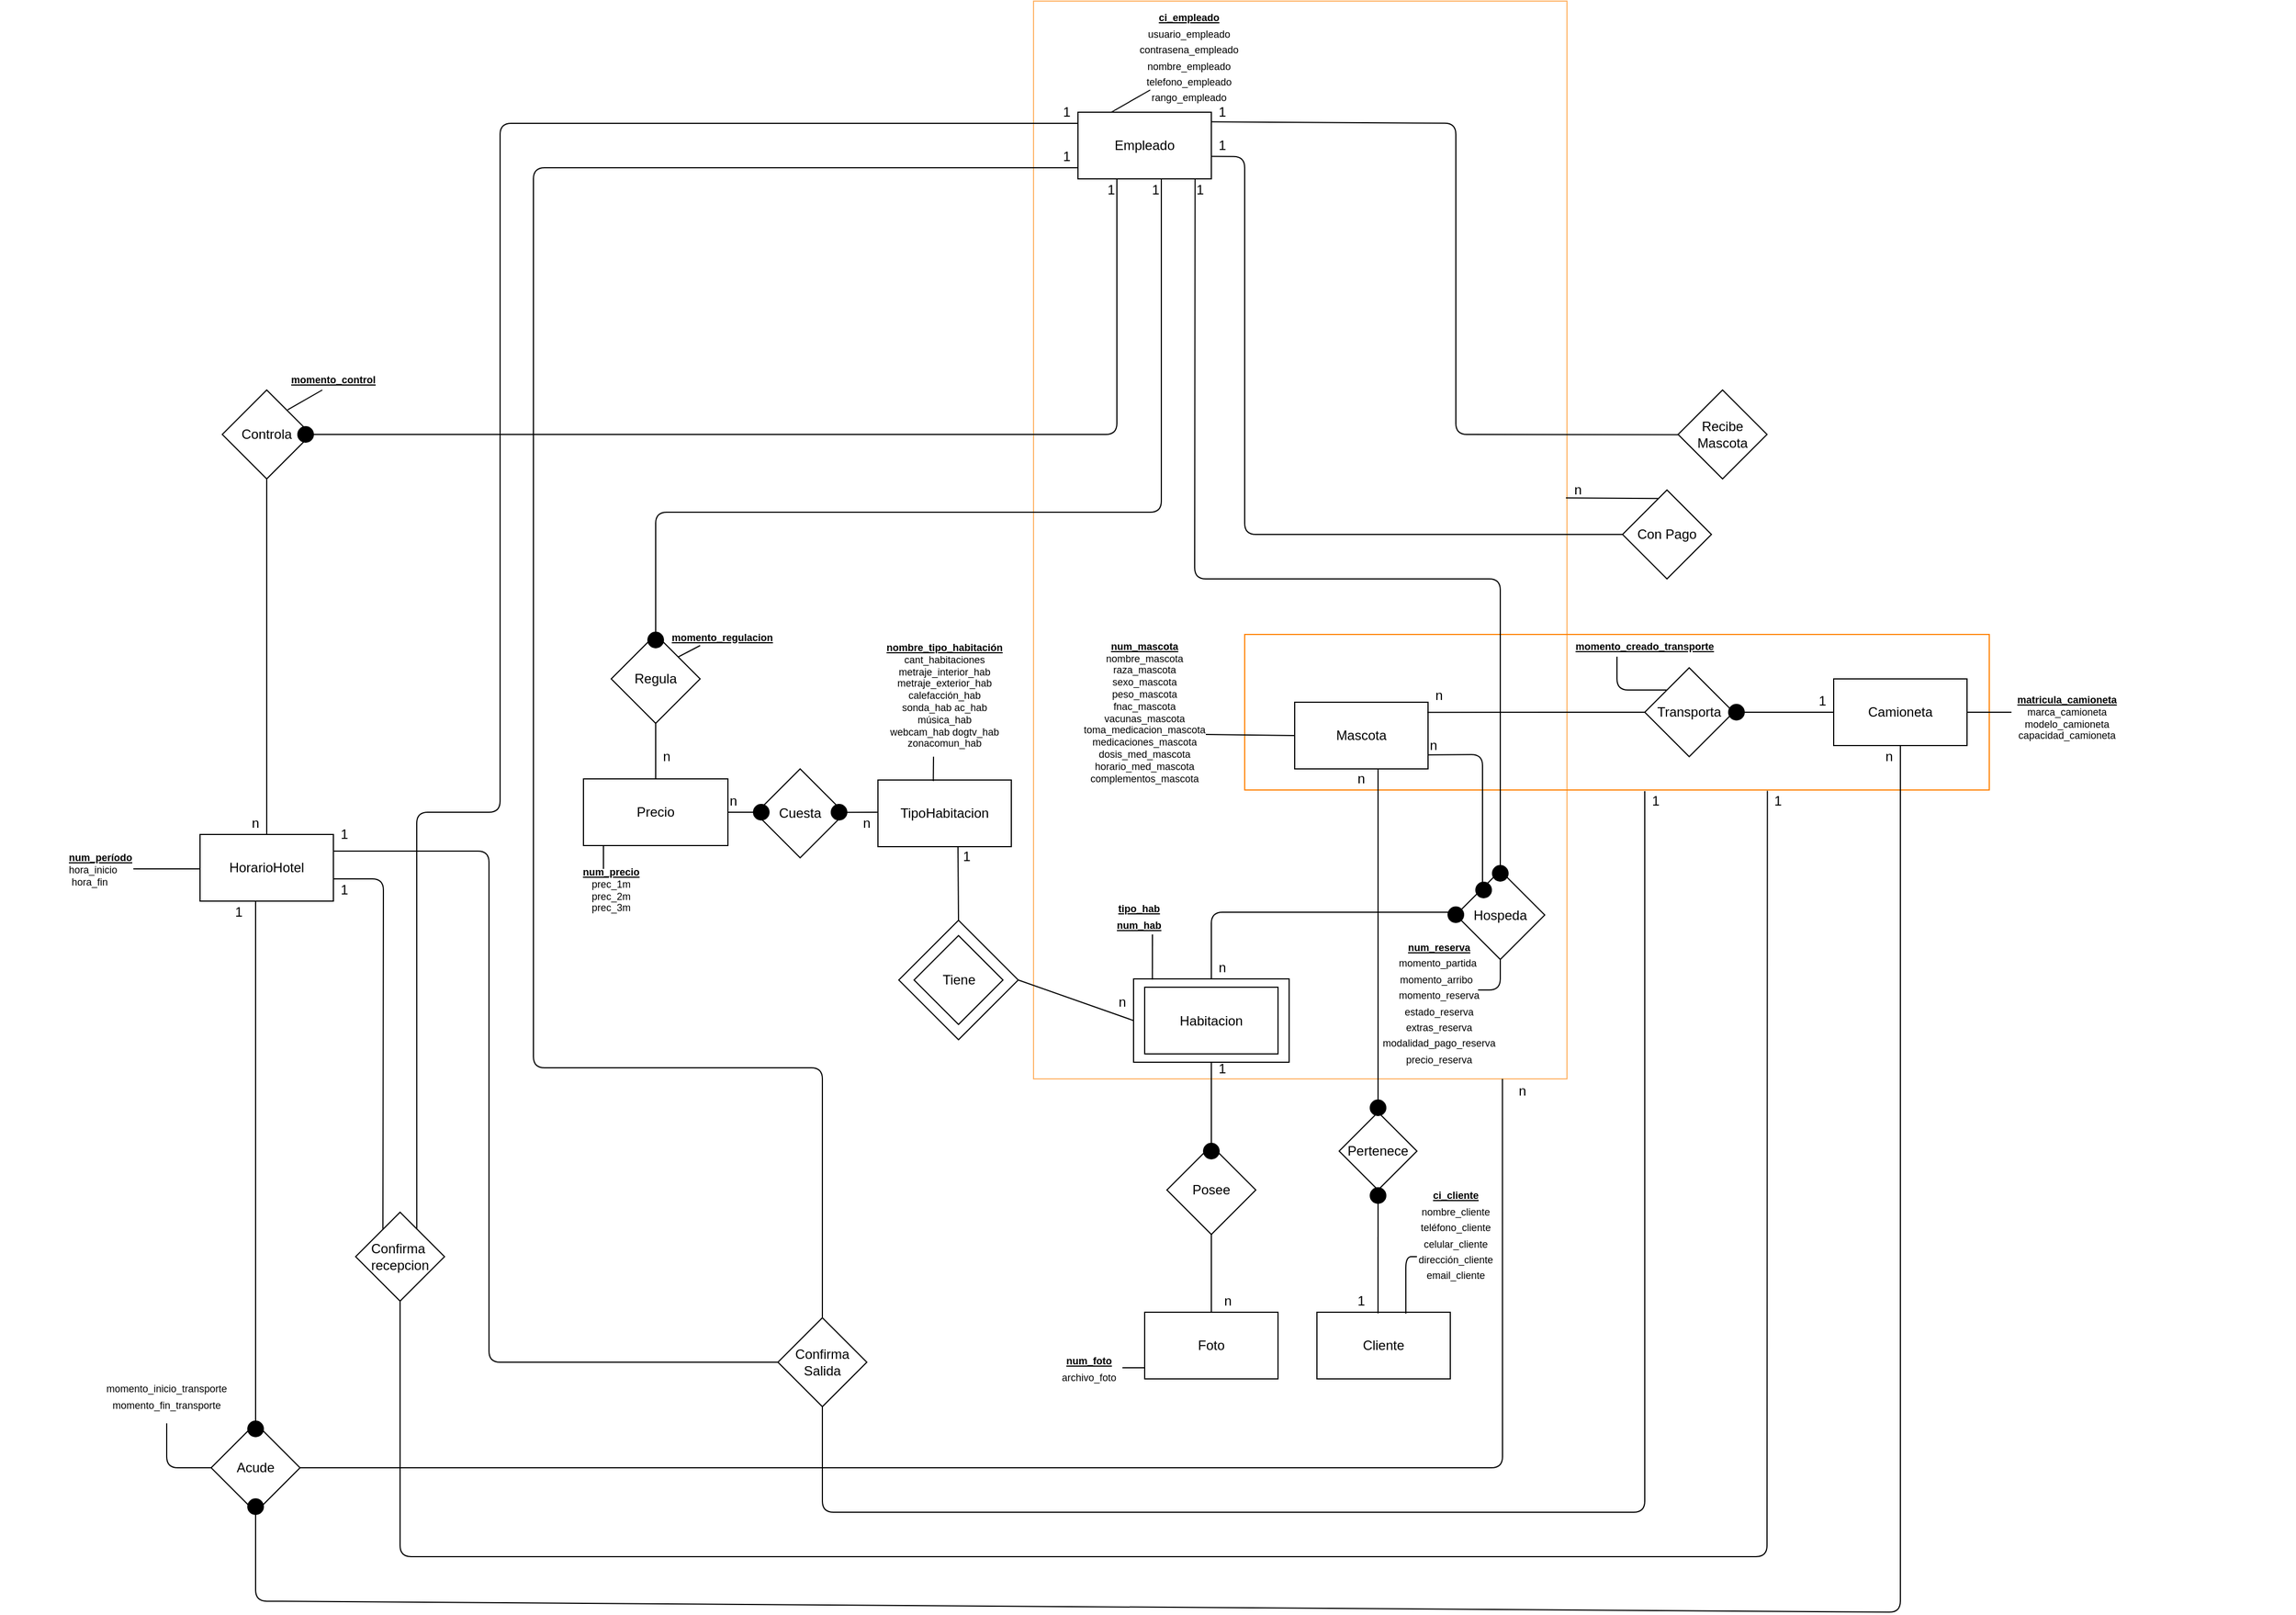 <mxfile version="13.6.5" type="device"><diagram id="R2lEEEUBdFMjLlhIrx00" name="Page-1"><mxGraphModel dx="1840" dy="65" grid="1" gridSize="10" guides="1" tooltips="1" connect="1" arrows="1" fold="1" page="1" pageScale="1" pageWidth="850" pageHeight="1100" math="0" shadow="0" extFonts="Permanent Marker^https://fonts.googleapis.com/css?family=Permanent+Marker"><root><mxCell id="0"/><mxCell id="1" parent="0"/><mxCell id="GEWgWYs4xer3ZVbn4PvN-1" value="" style="rounded=0;whiteSpace=wrap;html=1;strokeColor=#FFB366;" parent="1" vertex="1"><mxGeometry x="-500" y="60" width="480" height="970" as="geometry"/></mxCell><mxCell id="OucePZvHIVK3JyvwPsfm-36" value="" style="rhombus;whiteSpace=wrap;html=1;" parent="1" vertex="1"><mxGeometry x="-621.25" y="887.25" width="107.5" height="107.5" as="geometry"/></mxCell><mxCell id="OucePZvHIVK3JyvwPsfm-35" value="" style="rhombus;whiteSpace=wrap;html=1;" parent="1" vertex="1"><mxGeometry x="-607.5" y="901" width="80" height="80" as="geometry"/></mxCell><mxCell id="OucePZvHIVK3JyvwPsfm-33" value="" style="rounded=0;whiteSpace=wrap;html=1;" parent="1" vertex="1"><mxGeometry x="-410" y="940" width="140" height="75" as="geometry"/></mxCell><mxCell id="7CC3G2kQGljSHIAsXwbd-11" value="Cliente" style="rounded=0;whiteSpace=wrap;html=1;" parent="1" vertex="1"><mxGeometry x="-245" y="1240" width="120" height="60" as="geometry"/></mxCell><mxCell id="7CC3G2kQGljSHIAsXwbd-14" value="Empleado" style="rounded=0;whiteSpace=wrap;html=1;" parent="1" vertex="1"><mxGeometry x="-460" y="160" width="120" height="60" as="geometry"/></mxCell><mxCell id="7CC3G2kQGljSHIAsXwbd-26" value="" style="group;direction=west;" parent="1" vertex="1" connectable="0"><mxGeometry x="130" y="660" width="505" height="110" as="geometry"/></mxCell><mxCell id="7CC3G2kQGljSHIAsXwbd-90" value="" style="rounded=0;whiteSpace=wrap;html=1;strokeWidth=1;fillColor=none;strokeColor=#FF8000;" parent="7CC3G2kQGljSHIAsXwbd-26" vertex="1"><mxGeometry x="-440" y="-30" width="670" height="140" as="geometry"/></mxCell><mxCell id="sfDtCCk9k0Juk_KErvTR-38" value="n" style="text;html=1;strokeColor=none;fillColor=none;align=center;verticalAlign=middle;whiteSpace=wrap;rounded=0;" vertex="1" parent="7CC3G2kQGljSHIAsXwbd-26"><mxGeometry x="-285" y="15" width="40" height="20" as="geometry"/></mxCell><mxCell id="sfDtCCk9k0Juk_KErvTR-39" value="1" style="text;html=1;strokeColor=none;fillColor=none;align=center;verticalAlign=middle;whiteSpace=wrap;rounded=0;" vertex="1" parent="7CC3G2kQGljSHIAsXwbd-26"><mxGeometry x="60" y="20" width="40" height="20" as="geometry"/></mxCell><mxCell id="sfDtCCk9k0Juk_KErvTR-46" value="n" style="text;html=1;strokeColor=none;fillColor=none;align=center;verticalAlign=middle;whiteSpace=wrap;rounded=0;" vertex="1" parent="7CC3G2kQGljSHIAsXwbd-26"><mxGeometry x="120" y="70" width="40" height="20" as="geometry"/></mxCell><mxCell id="sfDtCCk9k0Juk_KErvTR-76" value="&lt;p class=&quot;MsoNormal&quot; style=&quot;font-size: 9px&quot;&gt;&lt;b&gt;&lt;u&gt;&lt;span lang=&quot;ES-UY&quot; style=&quot;line-height: 107%&quot;&gt;matricula_camioneta&lt;/span&gt;&lt;/u&gt;&lt;/b&gt;&lt;span lang=&quot;ES-UY&quot; style=&quot;line-height: 107%&quot;&gt;&lt;br/&gt;marca_camioneta modelo_camioneta capacidad_camioneta&lt;/span&gt;&lt;/p&gt;" style="text;html=1;strokeColor=none;fillColor=none;align=center;verticalAlign=middle;whiteSpace=wrap;rounded=0;" vertex="1" parent="7CC3G2kQGljSHIAsXwbd-26"><mxGeometry x="280" y="35" width="40" height="20" as="geometry"/></mxCell><mxCell id="sfDtCCk9k0Juk_KErvTR-84" value="" style="endArrow=none;html=1;entryX=0;entryY=0;entryDx=0;entryDy=0;" edge="1" parent="7CC3G2kQGljSHIAsXwbd-26" target="7CC3G2kQGljSHIAsXwbd-22"><mxGeometry width="50" height="50" relative="1" as="geometry"><mxPoint x="-105" y="-10" as="sourcePoint"/><mxPoint x="-70" y="-10" as="targetPoint"/><Array as="points"><mxPoint x="-105" y="20"/></Array></mxGeometry></mxCell><mxCell id="7CC3G2kQGljSHIAsXwbd-34" value="" style="group" parent="1" vertex="1" connectable="0"><mxGeometry x="-1430" y="660" width="300" height="220" as="geometry"/></mxCell><mxCell id="7CC3G2kQGljSHIAsXwbd-31" value="" style="endArrow=none;html=1;strokeColor=#000000;" parent="7CC3G2kQGljSHIAsXwbd-34" edge="1"><mxGeometry width="50" height="50" relative="1" as="geometry"><mxPoint x="240" y="150" as="sourcePoint"/><mxPoint x="240" y="90" as="targetPoint"/></mxGeometry></mxCell><mxCell id="7CC3G2kQGljSHIAsXwbd-33" value="HorarioHotel" style="rounded=0;whiteSpace=wrap;html=1;strokeColor=#000000;strokeWidth=1;fillColor=#FFFFFF;" parent="7CC3G2kQGljSHIAsXwbd-34" vertex="1"><mxGeometry x="180" y="150" width="120" height="60" as="geometry"/></mxCell><mxCell id="7CC3G2kQGljSHIAsXwbd-194" value="n" style="text;html=1;strokeColor=none;fillColor=none;align=center;verticalAlign=middle;whiteSpace=wrap;rounded=0;" parent="7CC3G2kQGljSHIAsXwbd-34" vertex="1"><mxGeometry x="210" y="130" width="40" height="20" as="geometry"/></mxCell><mxCell id="sfDtCCk9k0Juk_KErvTR-69" value="&lt;p class=&quot;MsoNormal&quot; style=&quot;font-size: 9px&quot;&gt;&lt;b&gt;&lt;u&gt;&lt;span lang=&quot;ES-UY&quot; style=&quot;line-height: 107%&quot;&gt;num_período&lt;/span&gt;&lt;/u&gt;&lt;/b&gt;&lt;span lang=&quot;ES-UY&quot; style=&quot;line-height: 107%&quot;&gt;&lt;br&gt;hora_inicio&amp;nbsp; &amp;nbsp; &amp;nbsp; &amp;nbsp; &amp;nbsp; &amp;nbsp; &amp;nbsp; &amp;nbsp; &amp;nbsp; &amp;nbsp; &amp;nbsp; &amp;nbsp; &amp;nbsp; &amp;nbsp; &amp;nbsp; &amp;nbsp; &amp;nbsp; &amp;nbsp; &amp;nbsp;&lt;/span&gt;&lt;span&gt;hora_fin&lt;/span&gt;&lt;/p&gt;" style="text;whiteSpace=wrap;html=1;" vertex="1" parent="7CC3G2kQGljSHIAsXwbd-34"><mxGeometry x="60" y="150" width="170" height="70" as="geometry"/></mxCell><mxCell id="sfDtCCk9k0Juk_KErvTR-70" value="" style="endArrow=none;html=1;entryX=0;entryY=0.5;entryDx=0;entryDy=0;" edge="1" parent="7CC3G2kQGljSHIAsXwbd-34"><mxGeometry width="50" height="50" relative="1" as="geometry"><mxPoint x="120" y="181" as="sourcePoint"/><mxPoint x="180" y="181" as="targetPoint"/></mxGeometry></mxCell><mxCell id="7CC3G2kQGljSHIAsXwbd-48" value="Pertenece" style="rhombus;whiteSpace=wrap;html=1;strokeColor=#000000;strokeWidth=1;fillColor=#FFFFFF;" parent="1" vertex="1"><mxGeometry x="-225" y="1060" width="70" height="70" as="geometry"/></mxCell><mxCell id="7CC3G2kQGljSHIAsXwbd-49" value="" style="endArrow=none;html=1;strokeColor=#000000;exitX=0.5;exitY=0;exitDx=0;exitDy=0;entryX=0.625;entryY=1;entryDx=0;entryDy=0;entryPerimeter=0;" parent="1" source="7CC3G2kQGljSHIAsXwbd-48" target="7CC3G2kQGljSHIAsXwbd-21" edge="1"><mxGeometry width="50" height="50" relative="1" as="geometry"><mxPoint x="-310" y="650" as="sourcePoint"/><mxPoint x="110" y="900" as="targetPoint"/></mxGeometry></mxCell><mxCell id="7CC3G2kQGljSHIAsXwbd-50" value="" style="endArrow=none;html=1;strokeColor=#000000;entryX=0.5;entryY=1;entryDx=0;entryDy=0;exitX=0.75;exitY=1;exitDx=0;exitDy=0;" parent="1" source="7CC3G2kQGljSHIAsXwbd-141" target="7CC3G2kQGljSHIAsXwbd-48" edge="1"><mxGeometry width="50" height="50" relative="1" as="geometry"><mxPoint x="-140" y="950" as="sourcePoint"/><mxPoint x="-140" y="870" as="targetPoint"/></mxGeometry></mxCell><mxCell id="7CC3G2kQGljSHIAsXwbd-51" value="Acude" style="rhombus;whiteSpace=wrap;html=1;strokeColor=#000000;strokeWidth=1;fillColor=#FFFFFF;" parent="1" vertex="1"><mxGeometry x="-1240" y="1340" width="80" height="80" as="geometry"/></mxCell><mxCell id="7CC3G2kQGljSHIAsXwbd-52" value="" style="endArrow=none;html=1;strokeColor=#000000;exitX=0.5;exitY=1;exitDx=0;exitDy=0;entryX=0.5;entryY=1;entryDx=0;entryDy=0;" parent="1" source="7CC3G2kQGljSHIAsXwbd-51" target="7CC3G2kQGljSHIAsXwbd-20" edge="1"><mxGeometry width="50" height="50" relative="1" as="geometry"><mxPoint x="-670" y="1020" as="sourcePoint"/><mxPoint x="250" y="1557.857" as="targetPoint"/><Array as="points"><mxPoint x="-1200" y="1500"/><mxPoint x="280" y="1510"/></Array></mxGeometry></mxCell><mxCell id="7CC3G2kQGljSHIAsXwbd-54" value="Controla" style="rhombus;whiteSpace=wrap;html=1;strokeColor=#000000;strokeWidth=1;fillColor=#FFFFFF;" parent="1" vertex="1"><mxGeometry x="-1230" y="410" width="80" height="80" as="geometry"/></mxCell><mxCell id="7CC3G2kQGljSHIAsXwbd-55" value="" style="endArrow=none;html=1;strokeColor=#000000;exitX=1;exitY=0.5;exitDx=0;exitDy=0;entryX=0;entryY=0;entryDx=0;entryDy=0;" parent="1" source="7CC3G2kQGljSHIAsXwbd-185" edge="1"><mxGeometry width="50" height="50" relative="1" as="geometry"><mxPoint x="-770" y="650" as="sourcePoint"/><mxPoint x="-425" y="220" as="targetPoint"/><Array as="points"><mxPoint x="-425" y="450"/></Array></mxGeometry></mxCell><mxCell id="7CC3G2kQGljSHIAsXwbd-56" value="" style="endArrow=none;html=1;strokeColor=#000000;" parent="1" edge="1"><mxGeometry width="50" height="50" relative="1" as="geometry"><mxPoint x="-1190" y="760" as="sourcePoint"/><mxPoint x="-1190" y="490" as="targetPoint"/><Array as="points"/></mxGeometry></mxCell><mxCell id="7CC3G2kQGljSHIAsXwbd-57" value="" style="endArrow=none;html=1;strokeColor=#000000;exitX=0.5;exitY=0;exitDx=0;exitDy=0;" parent="1" source="7CC3G2kQGljSHIAsXwbd-220" edge="1"><mxGeometry width="50" height="50" relative="1" as="geometry"><mxPoint x="-770" y="650" as="sourcePoint"/><mxPoint x="-1200" y="870" as="targetPoint"/></mxGeometry></mxCell><mxCell id="7CC3G2kQGljSHIAsXwbd-66" value="" style="endArrow=none;html=1;strokeColor=#000000;entryX=0.879;entryY=1;entryDx=0;entryDy=0;entryPerimeter=0;exitX=1;exitY=0.5;exitDx=0;exitDy=0;" parent="1" target="GEWgWYs4xer3ZVbn4PvN-1" edge="1" source="7CC3G2kQGljSHIAsXwbd-51"><mxGeometry width="50" height="50" relative="1" as="geometry"><mxPoint x="-1160" y="1450" as="sourcePoint"/><mxPoint x="-30" y="880" as="targetPoint"/><Array as="points"><mxPoint x="-78" y="1380"/></Array></mxGeometry></mxCell><mxCell id="7CC3G2kQGljSHIAsXwbd-67" value="Con Pago" style="rhombus;whiteSpace=wrap;html=1;strokeColor=#000000;strokeWidth=1;fillColor=#FFFFFF;" parent="1" vertex="1"><mxGeometry x="30" y="500" width="80" height="80" as="geometry"/></mxCell><mxCell id="7CC3G2kQGljSHIAsXwbd-69" value="" style="endArrow=none;html=1;strokeColor=#000000;entryX=0.5;entryY=0;entryDx=0;entryDy=0;exitX=0.384;exitY=-0.02;exitDx=0;exitDy=0;exitPerimeter=0;" parent="1" source="nyrCn9NcDT-2sVOtYzAI-10" target="7CC3G2kQGljSHIAsXwbd-74" edge="1"><mxGeometry width="50" height="50" relative="1" as="geometry"><mxPoint x="-320" y="550" as="sourcePoint"/><mxPoint x="-730" y="552.5" as="targetPoint"/><Array as="points"><mxPoint x="-355" y="580"/><mxPoint x="-80" y="580"/></Array></mxGeometry></mxCell><mxCell id="7CC3G2kQGljSHIAsXwbd-71" value="" style="endArrow=none;html=1;strokeColor=#000000;exitX=0;exitY=0.5;exitDx=0;exitDy=0;entryX=0.996;entryY=0.662;entryDx=0;entryDy=0;entryPerimeter=0;" parent="1" source="7CC3G2kQGljSHIAsXwbd-67" target="7CC3G2kQGljSHIAsXwbd-14" edge="1"><mxGeometry width="50" height="50" relative="1" as="geometry"><mxPoint x="-90" y="650" as="sourcePoint"/><mxPoint x="-310" y="200" as="targetPoint"/><Array as="points"><mxPoint x="-310" y="540"/><mxPoint x="-310" y="200"/></Array></mxGeometry></mxCell><mxCell id="7CC3G2kQGljSHIAsXwbd-72" value="" style="endArrow=none;html=1;strokeColor=#000000;entryX=0.398;entryY=0.095;entryDx=0;entryDy=0;exitX=0.998;exitY=0.461;exitDx=0;exitDy=0;entryPerimeter=0;exitPerimeter=0;" parent="1" source="GEWgWYs4xer3ZVbn4PvN-1" target="7CC3G2kQGljSHIAsXwbd-67" edge="1"><mxGeometry width="50" height="50" relative="1" as="geometry"><mxPoint x="-20" y="490" as="sourcePoint"/><mxPoint x="-570" y="840" as="targetPoint"/><Array as="points"/></mxGeometry></mxCell><mxCell id="7CC3G2kQGljSHIAsXwbd-74" value="Hospeda" style="rhombus;whiteSpace=wrap;html=1;strokeColor=#000000;strokeWidth=1;fillColor=#FFFFFF;" parent="1" vertex="1"><mxGeometry x="-120" y="842.5" width="80" height="80" as="geometry"/></mxCell><mxCell id="7CC3G2kQGljSHIAsXwbd-75" value="" style="endArrow=none;html=1;strokeColor=#000000;entryX=1.002;entryY=0.79;entryDx=0;entryDy=0;exitX=0.3;exitY=0.235;exitDx=0;exitDy=0;exitPerimeter=0;entryPerimeter=0;" parent="1" source="7CC3G2kQGljSHIAsXwbd-74" target="7CC3G2kQGljSHIAsXwbd-21" edge="1"><mxGeometry width="50" height="50" relative="1" as="geometry"><mxPoint x="-180" y="910" as="sourcePoint"/><mxPoint x="-130" y="860" as="targetPoint"/><Array as="points"><mxPoint x="-96" y="738"/></Array></mxGeometry></mxCell><mxCell id="7CC3G2kQGljSHIAsXwbd-77" value="Habitacion" style="rounded=0;whiteSpace=wrap;html=1;strokeColor=#000000;strokeWidth=1;fillColor=#FFFFFF;" parent="1" vertex="1"><mxGeometry x="-400" y="947.5" width="120" height="60" as="geometry"/></mxCell><mxCell id="7CC3G2kQGljSHIAsXwbd-83" value="Confirma&lt;br&gt;Salida" style="rhombus;whiteSpace=wrap;html=1;strokeColor=#000000;strokeWidth=1;fillColor=#FFFFFF;" parent="1" vertex="1"><mxGeometry x="-730" y="1245" width="80" height="80" as="geometry"/></mxCell><mxCell id="7CC3G2kQGljSHIAsXwbd-85" value="" style="endArrow=none;html=1;strokeColor=#000000;entryX=0.5;entryY=1;entryDx=0;entryDy=0;" parent="1" target="7CC3G2kQGljSHIAsXwbd-83" edge="1"><mxGeometry width="50" height="50" relative="1" as="geometry"><mxPoint x="50" y="771" as="sourcePoint"/><mxPoint x="-270" y="1640" as="targetPoint"/><Array as="points"><mxPoint x="50" y="1420"/><mxPoint x="-690" y="1420"/></Array></mxGeometry></mxCell><mxCell id="7CC3G2kQGljSHIAsXwbd-89" value="" style="endArrow=none;html=1;strokeColor=#000000;entryX=0;entryY=0.5;entryDx=0;entryDy=0;exitX=1;exitY=0.25;exitDx=0;exitDy=0;" parent="1" source="7CC3G2kQGljSHIAsXwbd-33" target="7CC3G2kQGljSHIAsXwbd-83" edge="1"><mxGeometry width="50" height="50" relative="1" as="geometry"><mxPoint x="-1070" y="830" as="sourcePoint"/><mxPoint x="-620" y="1220" as="targetPoint"/><Array as="points"><mxPoint x="-990" y="825"/><mxPoint x="-990" y="1285"/><mxPoint x="-730" y="1285"/></Array></mxGeometry></mxCell><mxCell id="7CC3G2kQGljSHIAsXwbd-91" value="Confirma&amp;nbsp;&lt;br&gt;recepcion" style="rhombus;whiteSpace=wrap;html=1;strokeColor=#000000;strokeWidth=1;fillColor=#FFFFFF;" parent="1" vertex="1"><mxGeometry x="-1110" y="1150" width="80" height="80" as="geometry"/></mxCell><mxCell id="7CC3G2kQGljSHIAsXwbd-93" value="" style="endArrow=none;html=1;strokeColor=#000000;entryX=0.5;entryY=1;entryDx=0;entryDy=0;exitX=0.702;exitY=1.005;exitDx=0;exitDy=0;exitPerimeter=0;" parent="1" source="7CC3G2kQGljSHIAsXwbd-90" target="7CC3G2kQGljSHIAsXwbd-91" edge="1"><mxGeometry width="50" height="50" relative="1" as="geometry"><mxPoint x="210" y="1320" as="sourcePoint"/><mxPoint x="-620" y="1210" as="targetPoint"/><Array as="points"><mxPoint x="160" y="1460"/><mxPoint x="-1070" y="1460"/></Array></mxGeometry></mxCell><mxCell id="7CC3G2kQGljSHIAsXwbd-96" value="" style="endArrow=none;html=1;strokeColor=#000000;entryX=0.75;entryY=1;entryDx=0;entryDy=0;exitX=0.688;exitY=0.19;exitDx=0;exitDy=0;exitPerimeter=0;" parent="1" source="7CC3G2kQGljSHIAsXwbd-91" target="nyrCn9NcDT-2sVOtYzAI-5" edge="1"><mxGeometry width="50" height="50" relative="1" as="geometry"><mxPoint x="-1055" y="1160" as="sourcePoint"/><mxPoint x="-880" y="210" as="targetPoint"/><Array as="points"><mxPoint x="-1055" y="790"/><mxPoint x="-980" y="790"/><mxPoint x="-980" y="170"/></Array></mxGeometry></mxCell><mxCell id="7CC3G2kQGljSHIAsXwbd-98" value="Regula" style="rhombus;whiteSpace=wrap;html=1;strokeColor=#000000;strokeWidth=1;fillColor=none;" parent="1" vertex="1"><mxGeometry x="-880" y="630" width="80" height="80" as="geometry"/></mxCell><mxCell id="7CC3G2kQGljSHIAsXwbd-99" value="" style="endArrow=none;html=1;strokeColor=#000000;entryX=0.5;entryY=0;entryDx=0;entryDy=0;exitX=1;exitY=0;exitDx=0;exitDy=0;" parent="1" target="7CC3G2kQGljSHIAsXwbd-98" edge="1"><mxGeometry width="50" height="50" relative="1" as="geometry"><mxPoint x="-385" y="220" as="sourcePoint"/><mxPoint x="-590" y="910" as="targetPoint"/><Array as="points"><mxPoint x="-385" y="520"/><mxPoint x="-840" y="520"/></Array></mxGeometry></mxCell><mxCell id="7CC3G2kQGljSHIAsXwbd-100" value="" style="endArrow=none;html=1;strokeColor=#000000;entryX=0.5;entryY=1;entryDx=0;entryDy=0;exitX=0.5;exitY=0;exitDx=0;exitDy=0;" parent="1" source="7CC3G2kQGljSHIAsXwbd-101" target="7CC3G2kQGljSHIAsXwbd-98" edge="1"><mxGeometry width="50" height="50" relative="1" as="geometry"><mxPoint x="-640" y="960" as="sourcePoint"/><mxPoint x="-590" y="910" as="targetPoint"/></mxGeometry></mxCell><mxCell id="7CC3G2kQGljSHIAsXwbd-101" value="Precio" style="rounded=0;whiteSpace=wrap;html=1;strokeColor=#000000;strokeWidth=1;fillColor=none;" parent="1" vertex="1"><mxGeometry x="-905" y="760" width="130" height="60" as="geometry"/></mxCell><mxCell id="7CC3G2kQGljSHIAsXwbd-112" value="Cuesta" style="rhombus;whiteSpace=wrap;html=1;strokeColor=#000000;strokeWidth=1;fillColor=none;" parent="1" vertex="1"><mxGeometry x="-750" y="751" width="80" height="80" as="geometry"/></mxCell><mxCell id="7CC3G2kQGljSHIAsXwbd-135" value="" style="ellipse;whiteSpace=wrap;html=1;strokeColor=#000000;strokeWidth=5;fillColor=#000000;" parent="1" vertex="1"><mxGeometry x="-100" y="855" width="10" height="10" as="geometry"/></mxCell><mxCell id="7CC3G2kQGljSHIAsXwbd-137" value="" style="ellipse;whiteSpace=wrap;html=1;strokeColor=#000000;strokeWidth=5;fillColor=#000000;direction=south;" parent="1" vertex="1"><mxGeometry x="-125" y="877.25" width="10" height="10" as="geometry"/></mxCell><mxCell id="7CC3G2kQGljSHIAsXwbd-138" value="" style="endArrow=none;html=1;strokeColor=#000000;exitX=0.5;exitY=0;exitDx=0;exitDy=0;" parent="1" source="OucePZvHIVK3JyvwPsfm-33" edge="1"><mxGeometry width="50" height="50" relative="1" as="geometry"><mxPoint x="-340" y="910" as="sourcePoint"/><mxPoint x="-120" y="880" as="targetPoint"/><Array as="points"><mxPoint x="-340" y="880"/></Array></mxGeometry></mxCell><mxCell id="7CC3G2kQGljSHIAsXwbd-142" value="" style="ellipse;whiteSpace=wrap;html=1;strokeColor=#000000;strokeWidth=5;fillColor=#000000;" parent="1" vertex="1"><mxGeometry x="-195" y="1051" width="10" height="10" as="geometry"/></mxCell><mxCell id="7CC3G2kQGljSHIAsXwbd-143" value="Recibe&lt;br&gt;Mascota" style="rhombus;whiteSpace=wrap;html=1;strokeColor=#000000;strokeWidth=1;fillColor=none;" parent="1" vertex="1"><mxGeometry x="80" y="410" width="80" height="80" as="geometry"/></mxCell><mxCell id="7CC3G2kQGljSHIAsXwbd-144" value="" style="endArrow=none;html=1;strokeColor=#000000;exitX=0.006;exitY=0.503;exitDx=0;exitDy=0;exitPerimeter=0;entryX=0.244;entryY=0.93;entryDx=0;entryDy=0;entryPerimeter=0;" parent="1" source="7CC3G2kQGljSHIAsXwbd-143" target="7CC3G2kQGljSHIAsXwbd-188" edge="1"><mxGeometry width="50" height="50" relative="1" as="geometry"><mxPoint x="70" y="450" as="sourcePoint"/><mxPoint x="-338" y="169" as="targetPoint"/><Array as="points"><mxPoint x="-120" y="450"/><mxPoint x="-120" y="170"/></Array></mxGeometry></mxCell><mxCell id="7CC3G2kQGljSHIAsXwbd-153" value="" style="ellipse;whiteSpace=wrap;html=1;strokeColor=#000000;strokeWidth=5;fillColor=#000000;" parent="1" vertex="1"><mxGeometry x="-1205" y="1340" width="10" height="10" as="geometry"/></mxCell><mxCell id="7CC3G2kQGljSHIAsXwbd-168" value="" style="ellipse;whiteSpace=wrap;html=1;strokeColor=#000000;strokeWidth=5;fillColor=#000000;" parent="1" vertex="1"><mxGeometry x="-750" y="785" width="10" height="10" as="geometry"/></mxCell><mxCell id="7CC3G2kQGljSHIAsXwbd-176" value="" style="ellipse;whiteSpace=wrap;html=1;strokeColor=#000000;strokeWidth=5;fillColor=#000000;" parent="1" vertex="1"><mxGeometry x="-845" y="630" width="10" height="10" as="geometry"/></mxCell><mxCell id="7CC3G2kQGljSHIAsXwbd-178" value="" style="endArrow=none;html=1;strokeColor=#000000;exitX=0.25;exitY=0;exitDx=0;exitDy=0;entryX=0.307;entryY=0.198;entryDx=0;entryDy=0;entryPerimeter=0;" parent="1" source="7CC3G2kQGljSHIAsXwbd-216" target="7CC3G2kQGljSHIAsXwbd-91" edge="1"><mxGeometry width="50" height="50" relative="1" as="geometry"><mxPoint x="-1130" y="870" as="sourcePoint"/><mxPoint x="-1085" y="1160" as="targetPoint"/><Array as="points"><mxPoint x="-1085" y="850"/></Array></mxGeometry></mxCell><mxCell id="7CC3G2kQGljSHIAsXwbd-185" value="" style="ellipse;whiteSpace=wrap;html=1;strokeColor=#000000;strokeWidth=5;fillColor=#000000;" parent="1" vertex="1"><mxGeometry x="-1160" y="445" width="10" height="10" as="geometry"/></mxCell><mxCell id="7CC3G2kQGljSHIAsXwbd-186" value="" style="endArrow=none;html=1;strokeColor=#000000;entryX=0;entryY=0.5;entryDx=0;entryDy=0;exitX=1;exitY=0.5;exitDx=0;exitDy=0;" parent="1" source="7CC3G2kQGljSHIAsXwbd-54" target="7CC3G2kQGljSHIAsXwbd-185" edge="1"><mxGeometry width="50" height="50" relative="1" as="geometry"><mxPoint x="-1100" y="450.0" as="sourcePoint"/><mxPoint x="-685" y="450.0" as="targetPoint"/></mxGeometry></mxCell><mxCell id="7CC3G2kQGljSHIAsXwbd-188" value="1" style="text;html=1;strokeColor=none;fillColor=none;align=center;verticalAlign=middle;whiteSpace=wrap;rounded=0;" parent="1" vertex="1"><mxGeometry x="-350" y="150" width="40" height="20" as="geometry"/></mxCell><mxCell id="7CC3G2kQGljSHIAsXwbd-189" value="1" style="text;html=1;strokeColor=none;fillColor=none;align=center;verticalAlign=middle;whiteSpace=wrap;rounded=0;" parent="1" vertex="1"><mxGeometry x="-450" y="220" width="40" height="20" as="geometry"/></mxCell><mxCell id="7CC3G2kQGljSHIAsXwbd-215" value="1&lt;span style=&quot;font-family: monospace ; font-size: 0px&quot;&gt;%3CmxGraphModel%3E%3Croot%3E%3CmxCell%20id%3D%220%22%2F%3E%3CmxCell%20id%3D%221%22%20parent%3D%220%22%2F%3E%3CmxCell%20id%3D%222%22%20value%3D%22n%22%20style%3D%22text%3Bhtml%3D1%3BstrokeColor%3Dnone%3BfillColor%3Dnone%3Balign%3Dcenter%3BverticalAlign%3Dmiddle%3BwhiteSpace%3Dwrap%3Brounded%3D0%3B%22%20vertex%3D%221%22%20parent%3D%221%22%3E%3CmxGeometry%20x%3D%22-220%22%20y%3D%221505%22%20width%3D%2240%22%20height%3D%2220%22%20as%3D%22geometry%22%2F%3E%3C%2FmxCell%3E%3C%2Froot%3E%3C%2FmxGraphModel%3E&lt;/span&gt;" style="text;html=1;strokeColor=none;fillColor=none;align=center;verticalAlign=middle;whiteSpace=wrap;rounded=0;" parent="1" vertex="1"><mxGeometry x="-1140" y="800" width="40" height="20" as="geometry"/></mxCell><mxCell id="7CC3G2kQGljSHIAsXwbd-216" value="1&lt;span style=&quot;font-family: monospace ; font-size: 0px&quot;&gt;%3CmxGraphModel%3E%3Croot%3E%3CmxCell%20id%3D%220%22%2F%3E%3CmxCell%20id%3D%221%22%20parent%3D%220%22%2F%3E%3CmxCell%20id%3D%222%22%20value%3D%22n%22%20style%3D%22text%3Bhtml%3D1%3BstrokeColor%3Dnone%3BfillColor%3Dnone%3Balign%3Dcenter%3BverticalAlign%3Dmiddle%3BwhiteSpace%3Dwrap%3Brounded%3D0%3B%22%20vertex%3D%221%22%20parent%3D%221%22%3E%3CmxGeometry%20x%3D%22-220%22%20y%3D%221505%22%20width%3D%2240%22%20height%3D%2220%22%20as%3D%22geometry%22%2F%3E%3C%2FmxCell%3E%3C%2Froot%3E%3C%2FmxGraphModel%3E&lt;/span&gt;" style="text;html=1;strokeColor=none;fillColor=none;align=center;verticalAlign=middle;whiteSpace=wrap;rounded=0;" parent="1" vertex="1"><mxGeometry x="-1140" y="850" width="40" height="20" as="geometry"/></mxCell><mxCell id="7CC3G2kQGljSHIAsXwbd-220" value="1&lt;span style=&quot;font-family: monospace ; font-size: 0px&quot;&gt;%3CmxGraphModel%3E%3Croot%3E%3CmxCell%20id%3D%220%22%2F%3E%3CmxCell%20id%3D%221%22%20parent%3D%220%22%2F%3E%3CmxCell%20id%3D%222%22%20value%3D%22n%22%20style%3D%22text%3Bhtml%3D1%3BstrokeColor%3Dnone%3BfillColor%3Dnone%3Balign%3Dcenter%3BverticalAlign%3Dmiddle%3BwhiteSpace%3Dwrap%3Brounded%3D0%3B%22%20vertex%3D%221%22%20parent%3D%221%22%3E%3CmxGeometry%20x%3D%22-220%22%20y%3D%221505%22%20width%3D%2240%22%20height%3D%2220%22%20as%3D%22geometry%22%2F%3E%3C%2FmxCell%3E%3C%2Froot%3E%3C%2FmxGraphModel%3E&lt;/span&gt;" style="text;html=1;strokeColor=none;fillColor=none;align=center;verticalAlign=middle;whiteSpace=wrap;rounded=0;" parent="1" vertex="1"><mxGeometry x="-1235" y="870" width="40" height="20" as="geometry"/></mxCell><mxCell id="7CC3G2kQGljSHIAsXwbd-221" value="" style="endArrow=none;html=1;strokeColor=#000000;exitX=0.5;exitY=0;exitDx=0;exitDy=0;" parent="1" source="7CC3G2kQGljSHIAsXwbd-51" edge="1"><mxGeometry width="50" height="50" relative="1" as="geometry"><mxPoint x="-1200" y="1410" as="sourcePoint"/><mxPoint x="-1200" y="870" as="targetPoint"/></mxGeometry></mxCell><mxCell id="7CC3G2kQGljSHIAsXwbd-225" value="n" style="text;html=1;strokeColor=none;fillColor=none;align=center;verticalAlign=middle;whiteSpace=wrap;rounded=0;" parent="1" vertex="1"><mxGeometry x="-850" y="730" width="40" height="20" as="geometry"/></mxCell><mxCell id="7CC3G2kQGljSHIAsXwbd-226" value="n" style="text;html=1;strokeColor=none;fillColor=none;align=center;verticalAlign=middle;whiteSpace=wrap;rounded=0;" parent="1" vertex="1"><mxGeometry x="-670" y="790" width="40" height="20" as="geometry"/></mxCell><mxCell id="7CC3G2kQGljSHIAsXwbd-227" value="n" style="text;html=1;strokeColor=none;fillColor=none;align=center;verticalAlign=middle;whiteSpace=wrap;rounded=0;" parent="1" vertex="1"><mxGeometry x="-790" y="770" width="40" height="20" as="geometry"/></mxCell><mxCell id="7CC3G2kQGljSHIAsXwbd-235" value="1&lt;span style=&quot;font-family: monospace ; font-size: 0px&quot;&gt;%3CmxGraphModel%3E%3Croot%3E%3CmxCell%20id%3D%220%22%2F%3E%3CmxCell%20id%3D%221%22%20parent%3D%220%22%2F%3E%3CmxCell%20id%3D%222%22%20value%3D%22n%22%20style%3D%22text%3Bhtml%3D1%3BstrokeColor%3Dnone%3BfillColor%3Dnone%3Balign%3Dcenter%3BverticalAlign%3Dmiddle%3BwhiteSpace%3Dwrap%3Brounded%3D0%3B%22%20vertex%3D%221%22%20parent%3D%221%22%3E%3CmxGeometry%20x%3D%22-850%22%20y%3D%22730%22%20width%3D%2240%22%20height%3D%2220%22%20as%3D%22geometry%22%2F%3E%3C%2FmxCell%3E%3C%2Froot%3E%3C%2FmxGraphModel%3E&lt;/span&gt;" style="text;html=1;strokeColor=none;fillColor=none;align=center;verticalAlign=middle;whiteSpace=wrap;rounded=0;" parent="1" vertex="1"><mxGeometry x="-350" y="180" width="40" height="20" as="geometry"/></mxCell><mxCell id="7CC3G2kQGljSHIAsXwbd-236" value="n" style="text;html=1;strokeColor=none;fillColor=none;align=center;verticalAlign=middle;whiteSpace=wrap;rounded=0;" parent="1" vertex="1"><mxGeometry x="-30" y="490" width="40" height="20" as="geometry"/></mxCell><mxCell id="7CC3G2kQGljSHIAsXwbd-237" value="n" style="text;html=1;strokeColor=none;fillColor=none;align=center;verticalAlign=middle;whiteSpace=wrap;rounded=0;" parent="1" vertex="1"><mxGeometry x="-80" y="1031" width="40" height="20" as="geometry"/></mxCell><mxCell id="7CC3G2kQGljSHIAsXwbd-239" value="n" style="text;html=1;strokeColor=none;fillColor=none;align=center;verticalAlign=middle;whiteSpace=wrap;rounded=0;" parent="1" vertex="1"><mxGeometry x="-350" y="920" width="40" height="20" as="geometry"/></mxCell><mxCell id="jwsTA-RbtOFWUZTXpEq--1" value="" style="endArrow=none;html=1;strokeColor=#000000;exitX=0.735;exitY=-0.002;exitDx=0;exitDy=0;exitPerimeter=0;entryX=0.924;entryY=0.509;entryDx=0;entryDy=0;entryPerimeter=0;" parent="1" source="7CC3G2kQGljSHIAsXwbd-226" target="OucePZvHIVK3JyvwPsfm-43" edge="1"><mxGeometry width="50" height="50" relative="1" as="geometry"><mxPoint x="-740" y="790" as="sourcePoint"/><mxPoint x="-670" y="791" as="targetPoint"/><Array as="points"/></mxGeometry></mxCell><mxCell id="jwsTA-RbtOFWUZTXpEq--8" value="" style="endArrow=none;html=1;strokeColor=#000000;entryX=0.5;entryY=0;entryDx=0;entryDy=0;exitX=0.75;exitY=1;exitDx=0;exitDy=0;" parent="1" target="7CC3G2kQGljSHIAsXwbd-83" edge="1" source="jwsTA-RbtOFWUZTXpEq--9"><mxGeometry width="50" height="50" relative="1" as="geometry"><mxPoint x="-530" y="240" as="sourcePoint"/><mxPoint x="-230" y="1290" as="targetPoint"/><Array as="points"><mxPoint x="-950" y="210"/><mxPoint x="-950" y="1020"/><mxPoint x="-690" y="1020"/></Array></mxGeometry></mxCell><mxCell id="jwsTA-RbtOFWUZTXpEq--9" value="1" style="text;html=1;strokeColor=none;fillColor=none;align=center;verticalAlign=middle;whiteSpace=wrap;rounded=0;" parent="1" vertex="1"><mxGeometry x="-490" y="190" width="40" height="20" as="geometry"/></mxCell><mxCell id="nyrCn9NcDT-2sVOtYzAI-5" value="1" style="text;html=1;strokeColor=none;fillColor=none;align=center;verticalAlign=middle;whiteSpace=wrap;rounded=0;" parent="1" vertex="1"><mxGeometry x="-490" y="150" width="40" height="20" as="geometry"/></mxCell><mxCell id="nyrCn9NcDT-2sVOtYzAI-10" value="1&lt;span style=&quot;font-family: monospace ; font-size: 0px&quot;&gt;%3CmxGraphModel%3E%3Croot%3E%3CmxCell%20id%3D%220%22%2F%3E%3CmxCell%20id%3D%221%22%20parent%3D%220%22%2F%3E%3CmxCell%20id%3D%222%22%20value%3D%22n%22%20style%3D%22text%3Bhtml%3D1%3BstrokeColor%3Dnone%3BfillColor%3Dnone%3Balign%3Dcenter%3BverticalAlign%3Dmiddle%3BwhiteSpace%3Dwrap%3Brounded%3D0%3B%22%20vertex%3D%221%22%20parent%3D%221%22%3E%3CmxGeometry%20x%3D%22-850%22%20y%3D%22730%22%20width%3D%2240%22%20height%3D%2220%22%20as%3D%22geometry%22%2F%3E%3C%2FmxCell%3E%3C%2Froot%3E%3C%2FmxGraphModel%3E&lt;/span&gt;" style="text;html=1;strokeColor=none;fillColor=none;align=center;verticalAlign=middle;whiteSpace=wrap;rounded=0;" parent="1" vertex="1"><mxGeometry x="-370" y="220" width="40" height="20" as="geometry"/></mxCell><mxCell id="nyrCn9NcDT-2sVOtYzAI-12" value="" style="ellipse;whiteSpace=wrap;html=1;strokeColor=#000000;strokeWidth=5;fillColor=#000000;" parent="1" vertex="1"><mxGeometry x="-85" y="840" width="10" height="10" as="geometry"/></mxCell><mxCell id="OucePZvHIVK3JyvwPsfm-8" value="" style="ellipse;whiteSpace=wrap;html=1;strokeColor=#000000;strokeWidth=5;fillColor=#000000;" parent="1" vertex="1"><mxGeometry x="-1205" y="1410" width="10" height="10" as="geometry"/></mxCell><mxCell id="OucePZvHIVK3JyvwPsfm-26" value="Foto" style="rounded=0;whiteSpace=wrap;html=1;" parent="1" vertex="1"><mxGeometry x="-400" y="1240" width="120" height="60" as="geometry"/></mxCell><mxCell id="OucePZvHIVK3JyvwPsfm-27" value="Posee" style="rhombus;whiteSpace=wrap;html=1;" parent="1" vertex="1"><mxGeometry x="-380" y="1090" width="80" height="80" as="geometry"/></mxCell><mxCell id="OucePZvHIVK3JyvwPsfm-28" value="" style="endArrow=none;html=1;exitX=0.5;exitY=0;exitDx=0;exitDy=0;entryX=0.5;entryY=1;entryDx=0;entryDy=0;" parent="1" source="OucePZvHIVK3JyvwPsfm-27" target="OucePZvHIVK3JyvwPsfm-33" edge="1"><mxGeometry width="50" height="50" relative="1" as="geometry"><mxPoint x="-510" y="1050" as="sourcePoint"/><mxPoint x="-340" y="1020" as="targetPoint"/></mxGeometry></mxCell><mxCell id="OucePZvHIVK3JyvwPsfm-29" value="" style="endArrow=none;html=1;entryX=0.5;entryY=1;entryDx=0;entryDy=0;exitX=0.5;exitY=0;exitDx=0;exitDy=0;" parent="1" source="OucePZvHIVK3JyvwPsfm-26" target="OucePZvHIVK3JyvwPsfm-27" edge="1"><mxGeometry width="50" height="50" relative="1" as="geometry"><mxPoint x="-330" y="1010" as="sourcePoint"/><mxPoint x="-330" y="980" as="targetPoint"/></mxGeometry></mxCell><mxCell id="OucePZvHIVK3JyvwPsfm-30" value="1" style="text;html=1;strokeColor=none;fillColor=none;align=center;verticalAlign=middle;whiteSpace=wrap;rounded=0;" parent="1" vertex="1"><mxGeometry x="-350" y="1011" width="40" height="20" as="geometry"/></mxCell><mxCell id="OucePZvHIVK3JyvwPsfm-31" value="n" style="text;html=1;strokeColor=none;fillColor=none;align=center;verticalAlign=middle;whiteSpace=wrap;rounded=0;" parent="1" vertex="1"><mxGeometry x="-345" y="1220" width="40" height="20" as="geometry"/></mxCell><mxCell id="OucePZvHIVK3JyvwPsfm-32" value="" style="ellipse;whiteSpace=wrap;html=1;strokeColor=#000000;strokeWidth=5;fillColor=#000000;" parent="1" vertex="1"><mxGeometry x="-345" y="1090" width="10" height="10" as="geometry"/></mxCell><mxCell id="OucePZvHIVK3JyvwPsfm-34" value="TipoHabitacion" style="rounded=0;whiteSpace=wrap;html=1;strokeColor=#000000;strokeWidth=1;fillColor=#FFFFFF;" parent="1" vertex="1"><mxGeometry x="-640" y="761" width="120" height="60" as="geometry"/></mxCell><mxCell id="OucePZvHIVK3JyvwPsfm-37" value="" style="endArrow=none;html=1;exitX=0.6;exitY=0.993;exitDx=0;exitDy=0;entryX=0.5;entryY=0;entryDx=0;entryDy=0;exitPerimeter=0;" parent="1" source="OucePZvHIVK3JyvwPsfm-34" target="OucePZvHIVK3JyvwPsfm-36" edge="1"><mxGeometry width="50" height="50" relative="1" as="geometry"><mxPoint x="-490" y="790" as="sourcePoint"/><mxPoint x="-500" y="840" as="targetPoint"/></mxGeometry></mxCell><mxCell id="OucePZvHIVK3JyvwPsfm-38" value="" style="endArrow=none;html=1;exitX=0;exitY=0.5;exitDx=0;exitDy=0;entryX=1;entryY=0.5;entryDx=0;entryDy=0;" parent="1" source="OucePZvHIVK3JyvwPsfm-33" target="OucePZvHIVK3JyvwPsfm-36" edge="1"><mxGeometry width="50" height="50" relative="1" as="geometry"><mxPoint x="-510" y="840" as="sourcePoint"/><mxPoint x="-486.74" y="856.004" as="targetPoint"/></mxGeometry></mxCell><mxCell id="OucePZvHIVK3JyvwPsfm-39" value="Tiene" style="text;html=1;strokeColor=none;fillColor=none;align=center;verticalAlign=middle;whiteSpace=wrap;rounded=0;" parent="1" vertex="1"><mxGeometry x="-587.5" y="931" width="40" height="20" as="geometry"/></mxCell><mxCell id="OucePZvHIVK3JyvwPsfm-41" value="" style="endArrow=none;html=1;strokeColor=#000000;entryX=1;entryY=0.5;entryDx=0;entryDy=0;exitX=1.02;exitY=0.999;exitDx=0;exitDy=0;exitPerimeter=0;" parent="1" source="7CC3G2kQGljSHIAsXwbd-227" target="7CC3G2kQGljSHIAsXwbd-101" edge="1"><mxGeometry width="50" height="50" relative="1" as="geometry"><mxPoint x="-630" y="810" as="sourcePoint"/><mxPoint x="-675" y="800" as="targetPoint"/><Array as="points"/></mxGeometry></mxCell><mxCell id="OucePZvHIVK3JyvwPsfm-43" value="" style="ellipse;whiteSpace=wrap;html=1;strokeColor=#000000;strokeWidth=5;fillColor=#000000;" parent="1" vertex="1"><mxGeometry x="-680" y="785" width="10" height="10" as="geometry"/></mxCell><mxCell id="OucePZvHIVK3JyvwPsfm-46" value="1" style="text;html=1;strokeColor=none;fillColor=none;align=center;verticalAlign=middle;whiteSpace=wrap;rounded=0;" parent="1" vertex="1"><mxGeometry x="-580" y="820" width="40" height="20" as="geometry"/></mxCell><mxCell id="OucePZvHIVK3JyvwPsfm-47" value="n" style="text;html=1;strokeColor=none;fillColor=none;align=center;verticalAlign=middle;whiteSpace=wrap;rounded=0;" parent="1" vertex="1"><mxGeometry x="-440" y="951" width="40" height="20" as="geometry"/></mxCell><mxCell id="OucePZvHIVK3JyvwPsfm-55" value="1" style="text;html=1;strokeColor=none;fillColor=none;align=center;verticalAlign=middle;whiteSpace=wrap;rounded=0;" parent="1" vertex="1"><mxGeometry x="-410" y="220" width="40" height="20" as="geometry"/></mxCell><mxCell id="7CC3G2kQGljSHIAsXwbd-141" value="" style="ellipse;whiteSpace=wrap;html=1;strokeColor=#000000;strokeWidth=5;fillColor=#000000;" parent="1" vertex="1"><mxGeometry x="-195" y="1130" width="10" height="10" as="geometry"/></mxCell><mxCell id="GEWgWYs4xer3ZVbn4PvN-2" value="" style="endArrow=none;html=1;strokeColor=#000000;entryX=0.5;entryY=1;entryDx=0;entryDy=0;exitX=0.458;exitY=0.017;exitDx=0;exitDy=0;exitPerimeter=0;" parent="1" source="7CC3G2kQGljSHIAsXwbd-11" target="7CC3G2kQGljSHIAsXwbd-141" edge="1"><mxGeometry width="50" height="50" relative="1" as="geometry"><mxPoint x="-190" y="1510" as="sourcePoint"/><mxPoint x="-190" y="1130" as="targetPoint"/></mxGeometry></mxCell><mxCell id="7CC3G2kQGljSHIAsXwbd-21" value="Mascota" style="rounded=0;whiteSpace=wrap;html=1;strokeColor=#000000;strokeWidth=1;fillColor=#FFFFFF;" parent="1" vertex="1"><mxGeometry x="-265" y="691" width="120" height="60" as="geometry"/></mxCell><mxCell id="sfDtCCk9k0Juk_KErvTR-16" value="n" style="text;html=1;strokeColor=none;fillColor=none;align=center;verticalAlign=middle;whiteSpace=wrap;rounded=0;" vertex="1" parent="1"><mxGeometry x="-225" y="750" width="40" height="20" as="geometry"/></mxCell><mxCell id="sfDtCCk9k0Juk_KErvTR-23" value="n" style="text;html=1;strokeColor=none;fillColor=none;align=center;verticalAlign=middle;whiteSpace=wrap;rounded=0;" vertex="1" parent="1"><mxGeometry x="-160" y="720" width="40" height="20" as="geometry"/></mxCell><mxCell id="sfDtCCk9k0Juk_KErvTR-26" value="" style="endArrow=none;html=1;exitX=0.994;exitY=0.152;exitDx=0;exitDy=0;exitPerimeter=0;entryX=0;entryY=0.5;entryDx=0;entryDy=0;" edge="1" parent="1" source="7CC3G2kQGljSHIAsXwbd-21" target="7CC3G2kQGljSHIAsXwbd-22"><mxGeometry width="50" height="50" relative="1" as="geometry"><mxPoint x="190" y="910" as="sourcePoint"/><mxPoint x="290" y="700" as="targetPoint"/></mxGeometry></mxCell><mxCell id="7CC3G2kQGljSHIAsXwbd-22" value="Transporta" style="rhombus;whiteSpace=wrap;html=1;strokeColor=#000000;strokeWidth=1;fillColor=#FFFFFF;" parent="1" vertex="1"><mxGeometry x="50" y="660" width="80" height="80" as="geometry"/></mxCell><mxCell id="7CC3G2kQGljSHIAsXwbd-166" value="" style="ellipse;whiteSpace=wrap;html=1;strokeColor=#000000;strokeWidth=5;fillColor=#000000;" parent="1" vertex="1"><mxGeometry x="127.5" y="695" width="10" height="10" as="geometry"/></mxCell><mxCell id="7CC3G2kQGljSHIAsXwbd-24" value="" style="endArrow=none;html=1;strokeColor=#000000;entryX=0;entryY=0.5;entryDx=0;entryDy=0;exitX=1;exitY=0.5;exitDx=0;exitDy=0;" parent="1" edge="1" target="7CC3G2kQGljSHIAsXwbd-20" source="7CC3G2kQGljSHIAsXwbd-22"><mxGeometry width="50" height="50" relative="1" as="geometry"><mxPoint x="140" y="694.5" as="sourcePoint"/><mxPoint x="210" y="694.5" as="targetPoint"/></mxGeometry></mxCell><mxCell id="7CC3G2kQGljSHIAsXwbd-20" value="Camioneta" style="rounded=0;whiteSpace=wrap;html=1;strokeColor=#000000;strokeWidth=1;fillColor=#FFFFFF;" parent="1" vertex="1"><mxGeometry x="220" y="670" width="120" height="60" as="geometry"/></mxCell><mxCell id="sfDtCCk9k0Juk_KErvTR-44" value="1" style="text;html=1;strokeColor=none;fillColor=none;align=center;verticalAlign=middle;whiteSpace=wrap;rounded=0;" vertex="1" parent="1"><mxGeometry x="150" y="770" width="40" height="20" as="geometry"/></mxCell><mxCell id="sfDtCCk9k0Juk_KErvTR-45" value="1" style="text;html=1;strokeColor=none;fillColor=none;align=center;verticalAlign=middle;whiteSpace=wrap;rounded=0;" vertex="1" parent="1"><mxGeometry x="40" y="770" width="40" height="20" as="geometry"/></mxCell><mxCell id="sfDtCCk9k0Juk_KErvTR-48" value="1" style="text;html=1;strokeColor=none;fillColor=none;align=center;verticalAlign=middle;whiteSpace=wrap;rounded=0;" vertex="1" parent="1"><mxGeometry x="-225" y="1220" width="40" height="20" as="geometry"/></mxCell><mxCell id="sfDtCCk9k0Juk_KErvTR-50" value="" style="endArrow=none;html=1;entryX=0.25;entryY=0;entryDx=0;entryDy=0;exitX=0.75;exitY=1;exitDx=0;exitDy=0;" edge="1" parent="1" target="7CC3G2kQGljSHIAsXwbd-14"><mxGeometry width="50" height="50" relative="1" as="geometry"><mxPoint x="-395" y="140" as="sourcePoint"/><mxPoint x="-590" y="50" as="targetPoint"/></mxGeometry></mxCell><mxCell id="sfDtCCk9k0Juk_KErvTR-51" value="&lt;font style=&quot;font-size: 9px&quot;&gt;&lt;b&gt;&lt;u&gt;&lt;span lang=&quot;ES-UY&quot; style=&quot;line-height: 107% ; font-family: &amp;#34;calibri&amp;#34; , sans-serif&quot;&gt;ci_empleado&lt;/span&gt;&lt;/u&gt;&lt;/b&gt;&lt;span lang=&quot;ES-UY&quot; style=&quot;line-height: 107% ; font-family: &amp;#34;calibri&amp;#34; , sans-serif&quot;&gt;&lt;br&gt;usuario_empleado&lt;br&gt;contrasena_empleado&lt;br&gt;nombre_empleado&lt;br&gt;telefono_empleado&lt;br&gt;rango_empleado&lt;/span&gt;&lt;/font&gt;" style="text;html=1;strokeColor=none;fillColor=none;align=center;verticalAlign=middle;whiteSpace=wrap;rounded=0;" vertex="1" parent="1"><mxGeometry x="-380" y="100" width="40" height="20" as="geometry"/></mxCell><mxCell id="sfDtCCk9k0Juk_KErvTR-55" value="" style="endArrow=none;html=1;exitX=0.667;exitY=0.02;exitDx=0;exitDy=0;exitPerimeter=0;" edge="1" parent="1" source="7CC3G2kQGljSHIAsXwbd-11"><mxGeometry width="50" height="50" relative="1" as="geometry"><mxPoint x="-165" y="1239" as="sourcePoint"/><mxPoint x="-155" y="1190" as="targetPoint"/><Array as="points"><mxPoint x="-165" y="1190"/></Array></mxGeometry></mxCell><mxCell id="sfDtCCk9k0Juk_KErvTR-56" value="&lt;font style=&quot;font-size: 9px&quot;&gt;&lt;b&gt;&lt;u&gt;&lt;span lang=&quot;ES-UY&quot; style=&quot;line-height: 107% ; font-family: &amp;#34;calibri&amp;#34; , sans-serif&quot;&gt;ci_cliente&lt;/span&gt;&lt;/u&gt;&lt;/b&gt;&lt;span lang=&quot;ES-UY&quot; style=&quot;line-height: 107% ; font-family: &amp;#34;calibri&amp;#34; , sans-serif&quot;&gt;&lt;br&gt;nombre_cliente&lt;br&gt;teléfono_cliente&lt;br&gt;celular_cliente dirección_cliente&lt;br&gt;email_cliente&lt;/span&gt;&lt;/font&gt;" style="text;html=1;strokeColor=none;fillColor=none;align=center;verticalAlign=middle;whiteSpace=wrap;rounded=0;" vertex="1" parent="1"><mxGeometry x="-140" y="1160" width="40" height="20" as="geometry"/></mxCell><mxCell id="sfDtCCk9k0Juk_KErvTR-57" value="&lt;font style=&quot;font-size: 9px&quot;&gt;&lt;b&gt;&lt;u&gt;&lt;span lang=&quot;ES-UY&quot; style=&quot;line-height: 107% ; font-family: &amp;#34;calibri&amp;#34; , sans-serif&quot;&gt;num_foto&lt;/span&gt;&lt;/u&gt;&lt;/b&gt;&lt;span lang=&quot;ES-UY&quot; style=&quot;line-height: 107% ; font-family: &amp;#34;calibri&amp;#34; , sans-serif&quot;&gt;&lt;br&gt;archivo_foto&lt;/span&gt;&lt;/font&gt;" style="text;html=1;strokeColor=none;fillColor=none;align=center;verticalAlign=middle;whiteSpace=wrap;rounded=0;" vertex="1" parent="1"><mxGeometry x="-470" y="1280" width="40" height="20" as="geometry"/></mxCell><mxCell id="sfDtCCk9k0Juk_KErvTR-58" value="" style="endArrow=none;html=1;" edge="1" parent="1"><mxGeometry width="50" height="50" relative="1" as="geometry"><mxPoint x="-420" y="1290" as="sourcePoint"/><mxPoint x="-400" y="1290" as="targetPoint"/></mxGeometry></mxCell><mxCell id="sfDtCCk9k0Juk_KErvTR-59" value="&lt;font style=&quot;font-size: 9px&quot;&gt;&lt;span lang=&quot;ES-UY&quot; style=&quot;line-height: 107% ; font-family: &amp;#34;calibri&amp;#34; , sans-serif&quot;&gt;&lt;u style=&quot;font-weight: bold&quot;&gt;tipo_hab&lt;/u&gt;&lt;br&gt;&lt;/span&gt;&lt;span lang=&quot;ES-UY&quot; style=&quot;line-height: 107% ; font-family: &amp;#34;calibri&amp;#34; , sans-serif&quot;&gt;&lt;b&gt;&lt;u&gt;num_hab&lt;/u&gt;&lt;/b&gt;&lt;/span&gt;&lt;/font&gt;" style="text;html=1;strokeColor=none;fillColor=none;align=center;verticalAlign=middle;whiteSpace=wrap;rounded=0;" vertex="1" parent="1"><mxGeometry x="-425" y="873" width="40" height="20" as="geometry"/></mxCell><mxCell id="sfDtCCk9k0Juk_KErvTR-60" value="" style="endArrow=none;html=1;exitX=0.121;exitY=0.009;exitDx=0;exitDy=0;exitPerimeter=0;" edge="1" parent="1" source="OucePZvHIVK3JyvwPsfm-33"><mxGeometry width="50" height="50" relative="1" as="geometry"><mxPoint x="-393" y="939" as="sourcePoint"/><mxPoint x="-393" y="900" as="targetPoint"/></mxGeometry></mxCell><mxCell id="sfDtCCk9k0Juk_KErvTR-61" value="&lt;p class=&quot;MsoNormal&quot; style=&quot;font-size: 9px&quot;&gt;&lt;b&gt;&lt;u&gt;&lt;span lang=&quot;ES-UY&quot; style=&quot;line-height: 107%&quot;&gt;nombre_tipo_habitación&lt;/span&gt;&lt;/u&gt;&lt;/b&gt;&lt;span lang=&quot;ES-UY&quot; style=&quot;line-height: 107%&quot;&gt;&lt;br/&gt;cant_habitaciones metraje_interior_hab metraje_exterior_hab calefacción_hab&lt;br/&gt;sonda_hab ac_hab música_hab webcam_hab dogtv_hab zonacomun_hab&lt;/span&gt;&lt;/p&gt;" style="text;html=1;strokeColor=none;fillColor=none;align=center;verticalAlign=middle;whiteSpace=wrap;rounded=0;" vertex="1" parent="1"><mxGeometry x="-600" y="675" width="40" height="20" as="geometry"/></mxCell><mxCell id="sfDtCCk9k0Juk_KErvTR-63" value="" style="endArrow=none;html=1;exitX=0.415;exitY=0.016;exitDx=0;exitDy=0;exitPerimeter=0;" edge="1" parent="1" source="OucePZvHIVK3JyvwPsfm-34"><mxGeometry width="50" height="50" relative="1" as="geometry"><mxPoint x="-590" y="760" as="sourcePoint"/><mxPoint x="-590" y="740" as="targetPoint"/></mxGeometry></mxCell><mxCell id="sfDtCCk9k0Juk_KErvTR-64" value="&lt;p class=&quot;MsoNormal&quot; style=&quot;font-size: 9px&quot;&gt;&lt;b&gt;&lt;u&gt;&lt;span lang=&quot;ES-UY&quot; style=&quot;line-height: 107%&quot;&gt;num_precio&lt;/span&gt;&lt;/u&gt;&lt;/b&gt;&lt;span lang=&quot;ES-UY&quot; style=&quot;line-height: 107%&quot;&gt; prec_1m&lt;br/&gt;prec_2m prec_3m&lt;/span&gt;&lt;/p&gt;" style="text;html=1;strokeColor=none;fillColor=none;align=center;verticalAlign=middle;whiteSpace=wrap;rounded=0;" vertex="1" parent="1"><mxGeometry x="-900" y="850" width="40" height="20" as="geometry"/></mxCell><mxCell id="sfDtCCk9k0Juk_KErvTR-68" value="" style="endArrow=none;html=1;" edge="1" parent="1"><mxGeometry width="50" height="50" relative="1" as="geometry"><mxPoint x="-887" y="841" as="sourcePoint"/><mxPoint x="-887" y="820" as="targetPoint"/></mxGeometry></mxCell><mxCell id="sfDtCCk9k0Juk_KErvTR-73" value="&lt;p class=&quot;MsoNormal&quot;&gt;&lt;span lang=&quot;ES-UY&quot; style=&quot;font-size: 12.0pt ; line-height: 107%&quot;&gt;&amp;nbsp;&lt;/span&gt;&lt;/p&gt;&lt;br/&gt;&lt;br/&gt;&lt;p class=&quot;MsoNormal&quot; style=&quot;font-size: 9px&quot;&gt;&lt;b&gt;&lt;u&gt;&lt;span lang=&quot;ES-UY&quot; style=&quot;line-height: 107%&quot;&gt;num_mascota&lt;/span&gt;&lt;/u&gt;&lt;/b&gt;&lt;span lang=&quot;ES-UY&quot; style=&quot;line-height: 107%&quot;&gt;&lt;br/&gt;nombre_mascota raza_mascota sexo_mascota peso_mascota fnac_mascota&lt;br/&gt;vacunas_mascota toma_medicacion_mascota medicaciones_mascota dosis_med_mascota&lt;br/&gt;horario_med_mascota complementos_mascota&lt;/span&gt;&lt;/p&gt;" style="text;html=1;strokeColor=none;fillColor=none;align=center;verticalAlign=middle;whiteSpace=wrap;rounded=0;" vertex="1" parent="1"><mxGeometry x="-420" y="655" width="40" height="20" as="geometry"/></mxCell><mxCell id="sfDtCCk9k0Juk_KErvTR-74" value="" style="endArrow=none;html=1;exitX=0;exitY=0.5;exitDx=0;exitDy=0;entryX=0;entryY=0.5;entryDx=0;entryDy=0;" edge="1" parent="1" target="7CC3G2kQGljSHIAsXwbd-21"><mxGeometry width="50" height="50" relative="1" as="geometry"><mxPoint x="-345" y="720" as="sourcePoint"/><mxPoint x="-265" y="721" as="targetPoint"/></mxGeometry></mxCell><mxCell id="sfDtCCk9k0Juk_KErvTR-77" value="" style="endArrow=none;html=1;exitX=1;exitY=0.5;exitDx=0;exitDy=0;" edge="1" parent="1" source="7CC3G2kQGljSHIAsXwbd-20"><mxGeometry width="50" height="50" relative="1" as="geometry"><mxPoint x="390" y="640" as="sourcePoint"/><mxPoint x="380" y="700" as="targetPoint"/></mxGeometry></mxCell><mxCell id="sfDtCCk9k0Juk_KErvTR-78" value="&lt;font style=&quot;font-size: 9px&quot;&gt;&lt;span lang=&quot;ES-UY&quot; style=&quot;line-height: 107% ; font-family: &amp;#34;calibri&amp;#34; , sans-serif&quot;&gt;&lt;u&gt;&lt;b&gt;num_reserva&lt;/b&gt;&lt;/u&gt;&lt;br&gt;momento_partida&amp;nbsp;&lt;br&gt;&lt;/span&gt;&lt;span lang=&quot;ES-UY&quot; style=&quot;line-height: 107% ; font-family: &amp;#34;calibri&amp;#34; , sans-serif&quot;&gt;momento_arribo&amp;nbsp;&amp;nbsp;&lt;u style=&quot;font-weight: bold&quot;&gt;&lt;br&gt;&lt;/u&gt;momento_reserva&lt;br&gt;estado_reserva&lt;br&gt;extras_reserva&lt;br&gt;modalidad_pago_reserva&lt;br&gt;precio_reserva&lt;/span&gt;&lt;/font&gt;" style="text;html=1;strokeColor=none;fillColor=none;align=center;verticalAlign=middle;whiteSpace=wrap;rounded=0;" vertex="1" parent="1"><mxGeometry x="-155" y="951" width="40" height="20" as="geometry"/></mxCell><mxCell id="sfDtCCk9k0Juk_KErvTR-82" value="" style="endArrow=none;html=1;entryX=0.5;entryY=1;entryDx=0;entryDy=0;" edge="1" parent="1" target="7CC3G2kQGljSHIAsXwbd-74"><mxGeometry width="50" height="50" relative="1" as="geometry"><mxPoint x="-100" y="950" as="sourcePoint"/><mxPoint y="920" as="targetPoint"/><Array as="points"><mxPoint x="-80" y="950"/></Array></mxGeometry></mxCell><mxCell id="sfDtCCk9k0Juk_KErvTR-83" value="&lt;b&gt;&lt;u&gt;&lt;span lang=&quot;ES-UY&quot; style=&quot;line-height: 107% ; font-family: &amp;#34;calibri&amp;#34; , sans-serif&quot;&gt;&lt;font style=&quot;font-size: 9px&quot;&gt;momento_creado_transporte&lt;/font&gt;&lt;/span&gt;&lt;/u&gt;&lt;/b&gt;" style="text;html=1;strokeColor=none;fillColor=none;align=center;verticalAlign=middle;whiteSpace=wrap;rounded=0;" vertex="1" parent="1"><mxGeometry x="30" y="630" width="40" height="20" as="geometry"/></mxCell><mxCell id="sfDtCCk9k0Juk_KErvTR-85" value="&lt;span lang=&quot;ES-UY&quot; style=&quot;line-height: 107% ; font-family: &amp;#34;calibri&amp;#34; , sans-serif&quot;&gt;&lt;font style=&quot;font-size: 9px&quot;&gt;momento_inicio_transporte&lt;br&gt;momento_fin_transporte&lt;/font&gt;&lt;/span&gt;" style="text;html=1;strokeColor=none;fillColor=none;align=center;verticalAlign=middle;whiteSpace=wrap;rounded=0;" vertex="1" parent="1"><mxGeometry x="-1300" y="1305" width="40" height="20" as="geometry"/></mxCell><mxCell id="sfDtCCk9k0Juk_KErvTR-87" value="" style="endArrow=none;html=1;exitX=0;exitY=0.5;exitDx=0;exitDy=0;" edge="1" parent="1" source="7CC3G2kQGljSHIAsXwbd-51"><mxGeometry width="50" height="50" relative="1" as="geometry"><mxPoint x="-1360" y="1400" as="sourcePoint"/><mxPoint x="-1280" y="1340" as="targetPoint"/><Array as="points"><mxPoint x="-1280" y="1380"/></Array></mxGeometry></mxCell><mxCell id="sfDtCCk9k0Juk_KErvTR-88" value="&lt;b&gt;&lt;u&gt;&lt;span lang=&quot;ES-UY&quot; style=&quot;line-height: 107% ; font-family: &amp;#34;calibri&amp;#34; , sans-serif&quot;&gt;&lt;font style=&quot;font-size: 9px&quot;&gt;momento_regulacion&lt;/font&gt;&lt;/span&gt;&lt;/u&gt;&lt;/b&gt;&lt;span lang=&quot;ES-UY&quot; style=&quot;font-size: 12.0pt ; line-height: 107% ; font-family: &amp;#34;calibri&amp;#34; , sans-serif&quot;&gt;&lt;/span&gt;" style="text;html=1;strokeColor=none;fillColor=none;align=center;verticalAlign=middle;whiteSpace=wrap;rounded=0;" vertex="1" parent="1"><mxGeometry x="-800" y="620" width="40" height="20" as="geometry"/></mxCell><mxCell id="sfDtCCk9k0Juk_KErvTR-89" value="" style="endArrow=none;html=1;entryX=0;entryY=1;entryDx=0;entryDy=0;exitX=0.752;exitY=0.254;exitDx=0;exitDy=0;exitPerimeter=0;" edge="1" parent="1" source="7CC3G2kQGljSHIAsXwbd-98" target="sfDtCCk9k0Juk_KErvTR-88"><mxGeometry width="50" height="50" relative="1" as="geometry"><mxPoint x="-819" y="653" as="sourcePoint"/><mxPoint x="-730" y="640" as="targetPoint"/></mxGeometry></mxCell><mxCell id="sfDtCCk9k0Juk_KErvTR-90" value="&lt;b&gt;&lt;u&gt;&lt;span lang=&quot;ES-UY&quot; style=&quot;line-height: 107% ; font-family: &amp;#34;calibri&amp;#34; , sans-serif&quot;&gt;&lt;font style=&quot;font-size: 9px&quot;&gt;momento_control&lt;/font&gt;&lt;/span&gt;&lt;/u&gt;&lt;/b&gt;" style="text;html=1;strokeColor=none;fillColor=none;align=center;verticalAlign=middle;whiteSpace=wrap;rounded=0;" vertex="1" parent="1"><mxGeometry x="-1150" y="390" width="40" height="20" as="geometry"/></mxCell><mxCell id="sfDtCCk9k0Juk_KErvTR-91" value="" style="endArrow=none;html=1;exitX=0.736;exitY=0.222;exitDx=0;exitDy=0;exitPerimeter=0;" edge="1" parent="1" source="7CC3G2kQGljSHIAsXwbd-54"><mxGeometry width="50" height="50" relative="1" as="geometry"><mxPoint x="-1173" y="428" as="sourcePoint"/><mxPoint x="-1140" y="410" as="targetPoint"/></mxGeometry></mxCell></root></mxGraphModel></diagram></mxfile>